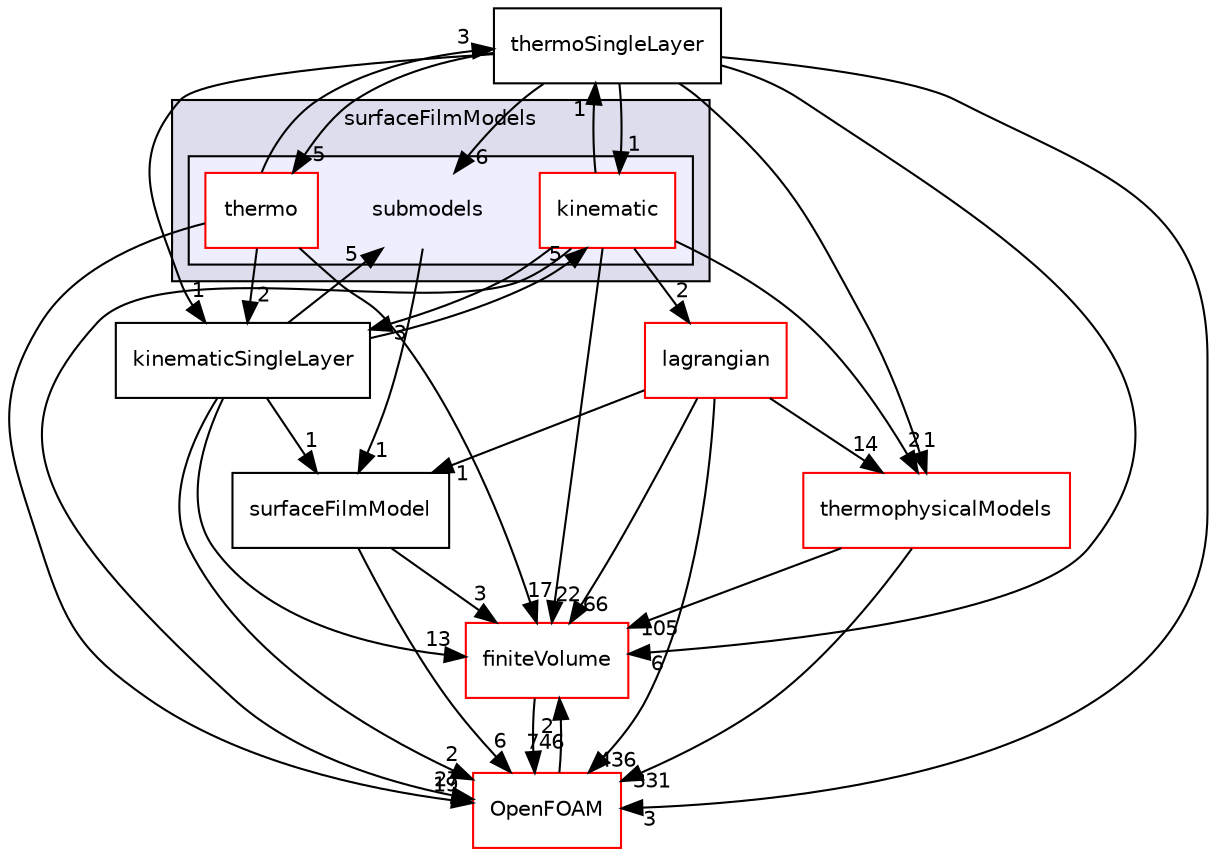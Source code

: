 digraph "src/regionModels/surfaceFilmModels/submodels" {
  bgcolor=transparent;
  compound=true
  node [ fontsize="10", fontname="Helvetica"];
  edge [ labelfontsize="10", labelfontname="Helvetica"];
  subgraph clusterdir_76cda00b2119e3ca1b811eb59fd40c16 {
    graph [ bgcolor="#ddddee", pencolor="black", label="surfaceFilmModels" fontname="Helvetica", fontsize="10", URL="dir_76cda00b2119e3ca1b811eb59fd40c16.html"]
  subgraph clusterdir_1a2449bf10d166cb32b637bb1f2c8120 {
    graph [ bgcolor="#eeeeff", pencolor="black", label="" URL="dir_1a2449bf10d166cb32b637bb1f2c8120.html"];
    dir_1a2449bf10d166cb32b637bb1f2c8120 [shape=plaintext label="submodels"];
    dir_748187a7aee928611e312f378f23d627 [shape=box label="kinematic" color="red" fillcolor="white" style="filled" URL="dir_748187a7aee928611e312f378f23d627.html"];
    dir_0c42a79c89636d0140c9997747e5985b [shape=box label="thermo" color="red" fillcolor="white" style="filled" URL="dir_0c42a79c89636d0140c9997747e5985b.html"];
  }
  }
  dir_9bd15774b555cf7259a6fa18f99fe99b [shape=box label="finiteVolume" color="red" URL="dir_9bd15774b555cf7259a6fa18f99fe99b.html"];
  dir_1c60e658c3548753b29433c6c9718fd3 [shape=box label="kinematicSingleLayer" URL="dir_1c60e658c3548753b29433c6c9718fd3.html"];
  dir_318e28e1a51a420b88bf1d80f47d8e33 [shape=box label="surfaceFilmModel" URL="dir_318e28e1a51a420b88bf1d80f47d8e33.html"];
  dir_ace9ddf4436ac19d16c24b262d3e197b [shape=box label="thermoSingleLayer" URL="dir_ace9ddf4436ac19d16c24b262d3e197b.html"];
  dir_2778d089ec5c4f66810b11f753867003 [shape=box label="thermophysicalModels" color="red" URL="dir_2778d089ec5c4f66810b11f753867003.html"];
  dir_c5473ff19b20e6ec4dfe5c310b3778a8 [shape=box label="OpenFOAM" color="red" URL="dir_c5473ff19b20e6ec4dfe5c310b3778a8.html"];
  dir_f8c25efc4b6f6a8502a42d5af7554d23 [shape=box label="lagrangian" color="red" URL="dir_f8c25efc4b6f6a8502a42d5af7554d23.html"];
  dir_9bd15774b555cf7259a6fa18f99fe99b->dir_c5473ff19b20e6ec4dfe5c310b3778a8 [headlabel="746", labeldistance=1.5 headhref="dir_000897_001897.html"];
  dir_1a2449bf10d166cb32b637bb1f2c8120->dir_318e28e1a51a420b88bf1d80f47d8e33 [headlabel="1", labeldistance=1.5 headhref="dir_000750_002608.html"];
  dir_1c60e658c3548753b29433c6c9718fd3->dir_9bd15774b555cf7259a6fa18f99fe99b [headlabel="13", labeldistance=1.5 headhref="dir_002568_000897.html"];
  dir_1c60e658c3548753b29433c6c9718fd3->dir_1a2449bf10d166cb32b637bb1f2c8120 [headlabel="5", labeldistance=1.5 headhref="dir_002568_000750.html"];
  dir_1c60e658c3548753b29433c6c9718fd3->dir_318e28e1a51a420b88bf1d80f47d8e33 [headlabel="1", labeldistance=1.5 headhref="dir_002568_002608.html"];
  dir_1c60e658c3548753b29433c6c9718fd3->dir_c5473ff19b20e6ec4dfe5c310b3778a8 [headlabel="2", labeldistance=1.5 headhref="dir_002568_001897.html"];
  dir_1c60e658c3548753b29433c6c9718fd3->dir_748187a7aee928611e312f378f23d627 [headlabel="5", labeldistance=1.5 headhref="dir_002568_000751.html"];
  dir_318e28e1a51a420b88bf1d80f47d8e33->dir_9bd15774b555cf7259a6fa18f99fe99b [headlabel="3", labeldistance=1.5 headhref="dir_002608_000897.html"];
  dir_318e28e1a51a420b88bf1d80f47d8e33->dir_c5473ff19b20e6ec4dfe5c310b3778a8 [headlabel="6", labeldistance=1.5 headhref="dir_002608_001897.html"];
  dir_ace9ddf4436ac19d16c24b262d3e197b->dir_9bd15774b555cf7259a6fa18f99fe99b [headlabel="6", labeldistance=1.5 headhref="dir_002609_000897.html"];
  dir_ace9ddf4436ac19d16c24b262d3e197b->dir_1a2449bf10d166cb32b637bb1f2c8120 [headlabel="6", labeldistance=1.5 headhref="dir_002609_000750.html"];
  dir_ace9ddf4436ac19d16c24b262d3e197b->dir_1c60e658c3548753b29433c6c9718fd3 [headlabel="1", labeldistance=1.5 headhref="dir_002609_002568.html"];
  dir_ace9ddf4436ac19d16c24b262d3e197b->dir_2778d089ec5c4f66810b11f753867003 [headlabel="1", labeldistance=1.5 headhref="dir_002609_001239.html"];
  dir_ace9ddf4436ac19d16c24b262d3e197b->dir_0c42a79c89636d0140c9997747e5985b [headlabel="5", labeldistance=1.5 headhref="dir_002609_001356.html"];
  dir_ace9ddf4436ac19d16c24b262d3e197b->dir_c5473ff19b20e6ec4dfe5c310b3778a8 [headlabel="3", labeldistance=1.5 headhref="dir_002609_001897.html"];
  dir_ace9ddf4436ac19d16c24b262d3e197b->dir_748187a7aee928611e312f378f23d627 [headlabel="1", labeldistance=1.5 headhref="dir_002609_000751.html"];
  dir_2778d089ec5c4f66810b11f753867003->dir_9bd15774b555cf7259a6fa18f99fe99b [headlabel="105", labeldistance=1.5 headhref="dir_001239_000897.html"];
  dir_2778d089ec5c4f66810b11f753867003->dir_c5473ff19b20e6ec4dfe5c310b3778a8 [headlabel="331", labeldistance=1.5 headhref="dir_001239_001897.html"];
  dir_0c42a79c89636d0140c9997747e5985b->dir_9bd15774b555cf7259a6fa18f99fe99b [headlabel="17", labeldistance=1.5 headhref="dir_001356_000897.html"];
  dir_0c42a79c89636d0140c9997747e5985b->dir_1c60e658c3548753b29433c6c9718fd3 [headlabel="2", labeldistance=1.5 headhref="dir_001356_002568.html"];
  dir_0c42a79c89636d0140c9997747e5985b->dir_ace9ddf4436ac19d16c24b262d3e197b [headlabel="3", labeldistance=1.5 headhref="dir_001356_002609.html"];
  dir_0c42a79c89636d0140c9997747e5985b->dir_c5473ff19b20e6ec4dfe5c310b3778a8 [headlabel="19", labeldistance=1.5 headhref="dir_001356_001897.html"];
  dir_c5473ff19b20e6ec4dfe5c310b3778a8->dir_9bd15774b555cf7259a6fa18f99fe99b [headlabel="2", labeldistance=1.5 headhref="dir_001897_000897.html"];
  dir_748187a7aee928611e312f378f23d627->dir_9bd15774b555cf7259a6fa18f99fe99b [headlabel="22", labeldistance=1.5 headhref="dir_000751_000897.html"];
  dir_748187a7aee928611e312f378f23d627->dir_1c60e658c3548753b29433c6c9718fd3 [headlabel="3", labeldistance=1.5 headhref="dir_000751_002568.html"];
  dir_748187a7aee928611e312f378f23d627->dir_ace9ddf4436ac19d16c24b262d3e197b [headlabel="1", labeldistance=1.5 headhref="dir_000751_002609.html"];
  dir_748187a7aee928611e312f378f23d627->dir_2778d089ec5c4f66810b11f753867003 [headlabel="2", labeldistance=1.5 headhref="dir_000751_001239.html"];
  dir_748187a7aee928611e312f378f23d627->dir_c5473ff19b20e6ec4dfe5c310b3778a8 [headlabel="27", labeldistance=1.5 headhref="dir_000751_001897.html"];
  dir_748187a7aee928611e312f378f23d627->dir_f8c25efc4b6f6a8502a42d5af7554d23 [headlabel="2", labeldistance=1.5 headhref="dir_000751_001365.html"];
  dir_f8c25efc4b6f6a8502a42d5af7554d23->dir_9bd15774b555cf7259a6fa18f99fe99b [headlabel="66", labeldistance=1.5 headhref="dir_001365_000897.html"];
  dir_f8c25efc4b6f6a8502a42d5af7554d23->dir_318e28e1a51a420b88bf1d80f47d8e33 [headlabel="1", labeldistance=1.5 headhref="dir_001365_002608.html"];
  dir_f8c25efc4b6f6a8502a42d5af7554d23->dir_2778d089ec5c4f66810b11f753867003 [headlabel="14", labeldistance=1.5 headhref="dir_001365_001239.html"];
  dir_f8c25efc4b6f6a8502a42d5af7554d23->dir_c5473ff19b20e6ec4dfe5c310b3778a8 [headlabel="436", labeldistance=1.5 headhref="dir_001365_001897.html"];
}
